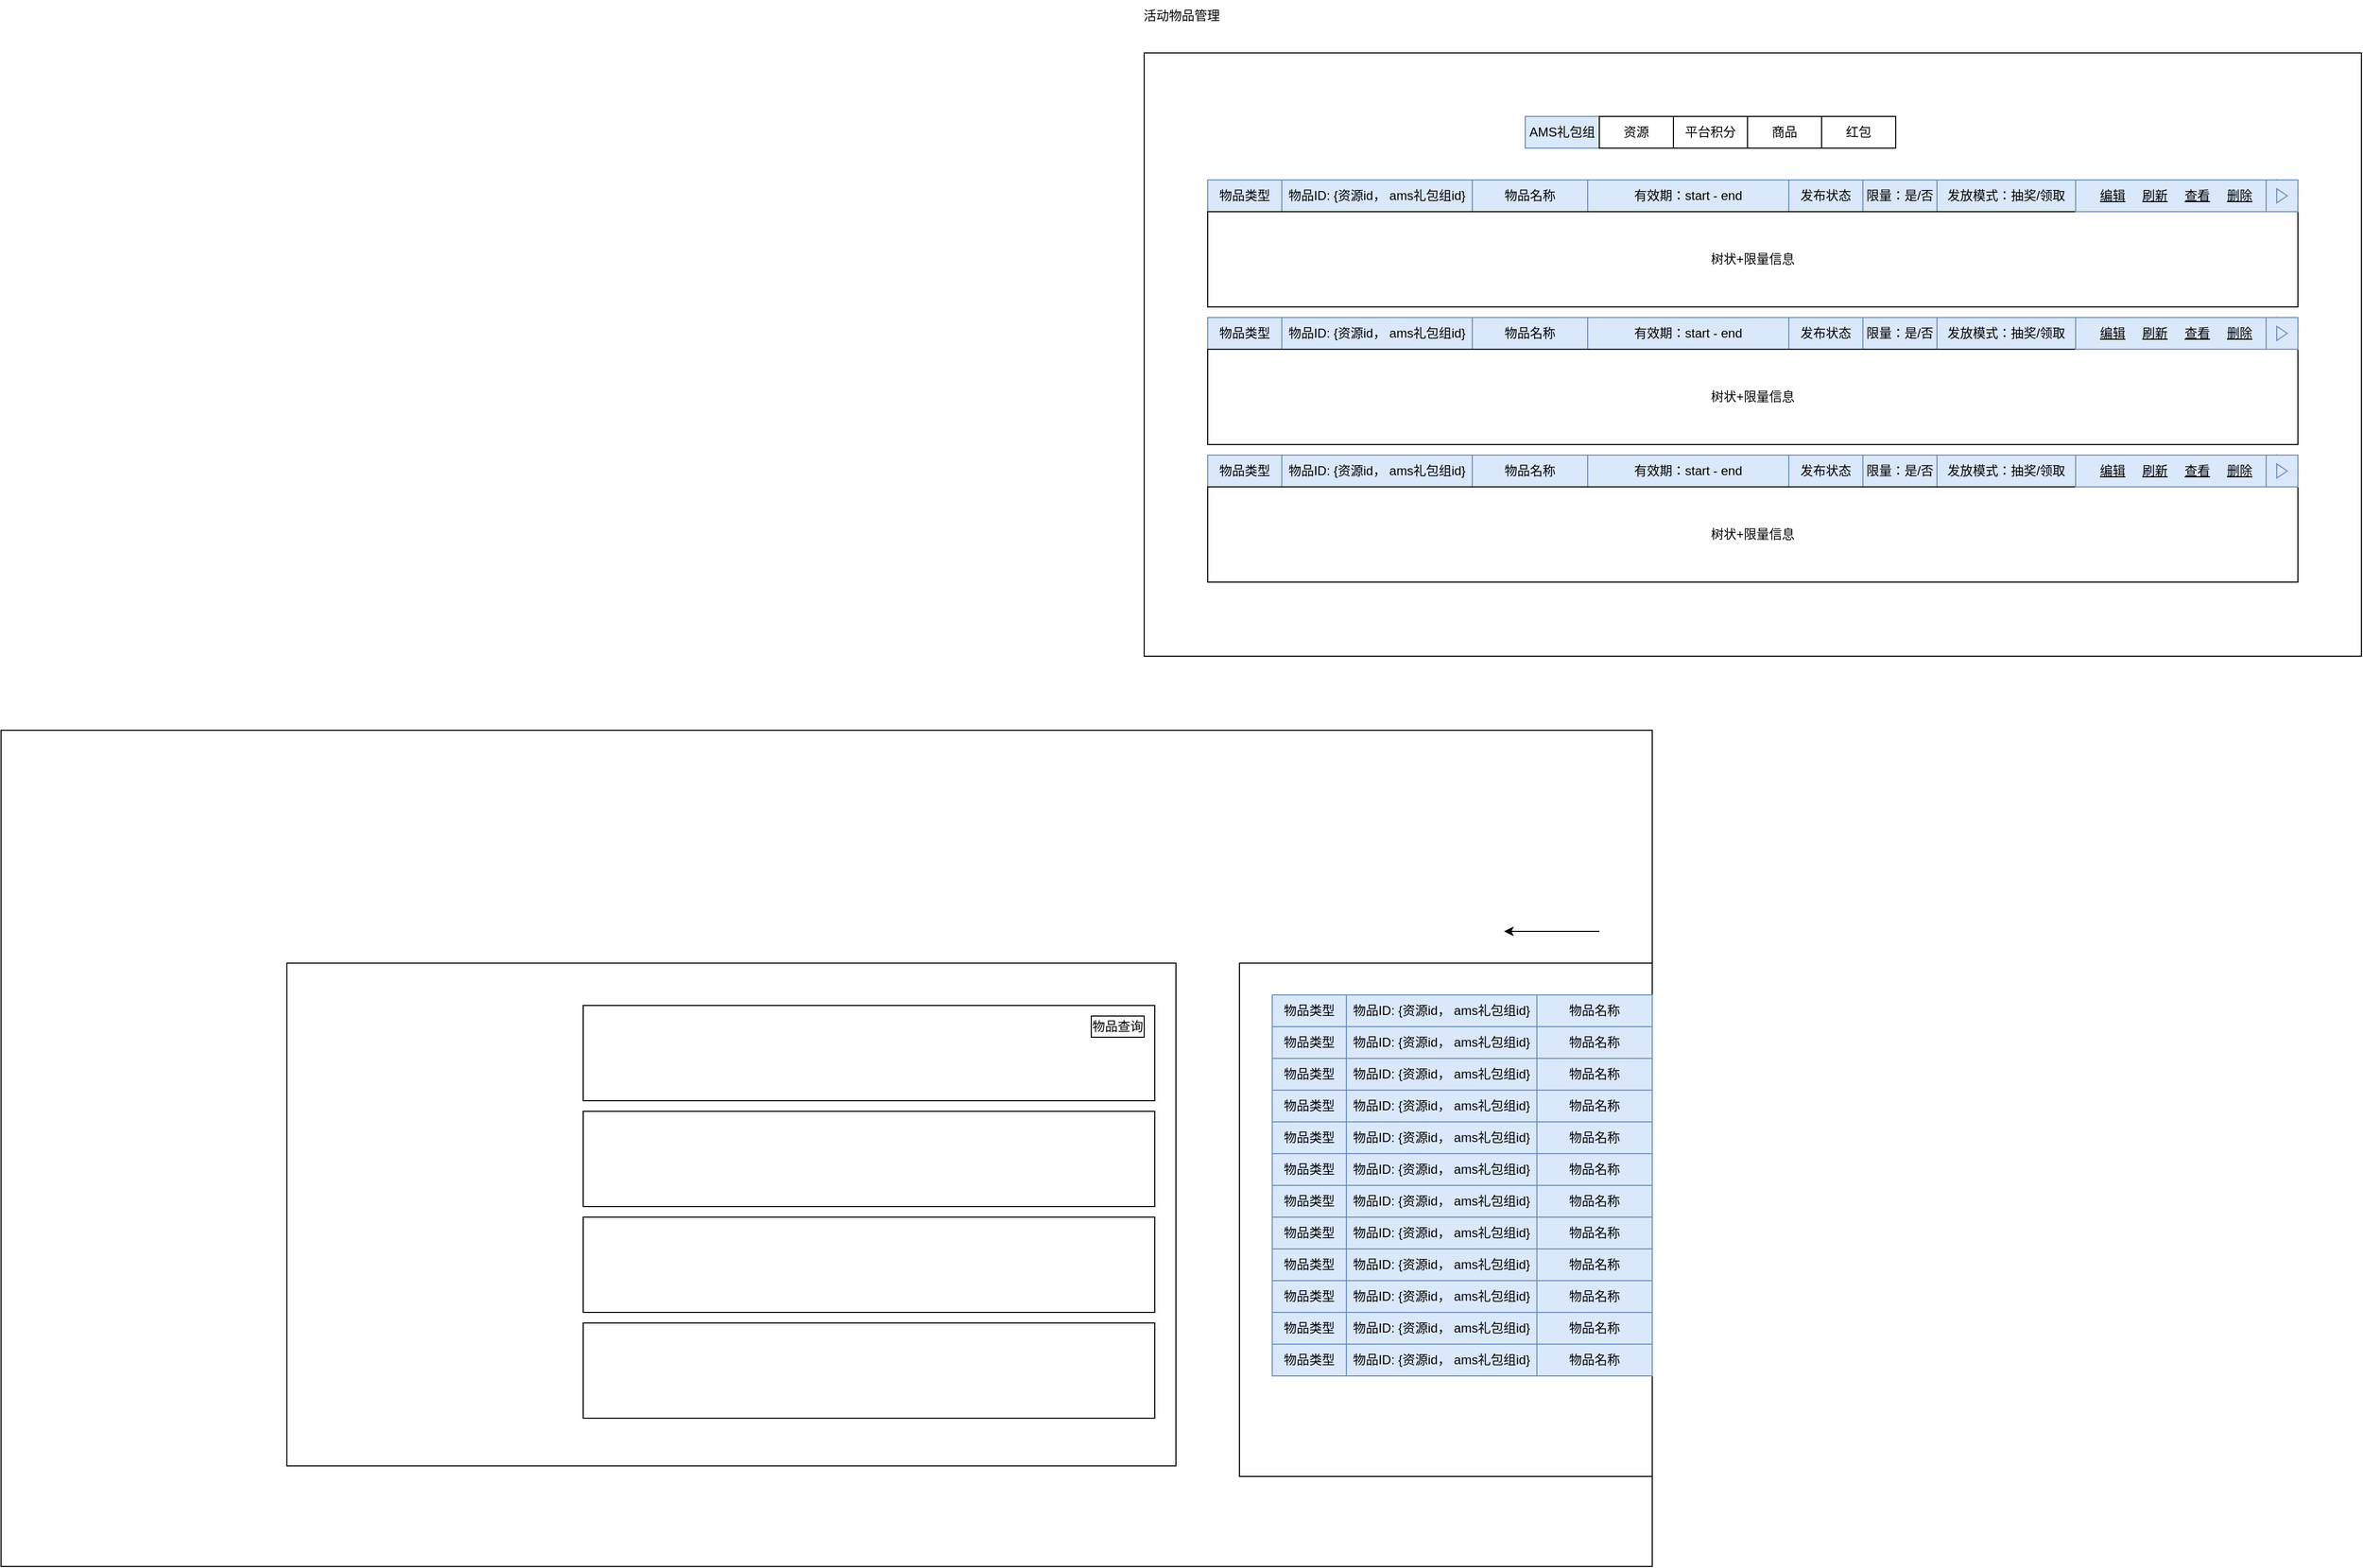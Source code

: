 <mxfile version="24.2.5" type="github">
  <diagram name="Page-1" id="4QDTwvdaZps2GfIds7GK">
    <mxGraphModel dx="3088" dy="772" grid="1" gridSize="10" guides="1" tooltips="1" connect="1" arrows="1" fold="1" page="1" pageScale="1" pageWidth="827" pageHeight="1169" math="0" shadow="0">
      <root>
        <mxCell id="0" />
        <mxCell id="1" parent="0" />
        <mxCell id="xvDXMEZZVHmbCJs-lVe4-50" value="" style="rounded=0;whiteSpace=wrap;html=1;" vertex="1" parent="1">
          <mxGeometry x="-1340" y="770" width="1560" height="790" as="geometry" />
        </mxCell>
        <mxCell id="xvDXMEZZVHmbCJs-lVe4-57" value="" style="rounded=0;whiteSpace=wrap;html=1;" vertex="1" parent="1">
          <mxGeometry x="-170" y="990" width="390" height="485" as="geometry" />
        </mxCell>
        <mxCell id="Wfncw4XuB-igS9cp05zp-1" value="" style="rounded=0;whiteSpace=wrap;html=1;" parent="1" vertex="1">
          <mxGeometry x="-260" y="130" width="1150" height="570" as="geometry" />
        </mxCell>
        <mxCell id="Wfncw4XuB-igS9cp05zp-15" value="物品类型" style="rounded=0;whiteSpace=wrap;html=1;fillColor=#dae8fc;strokeColor=#6c8ebf;" parent="1" vertex="1">
          <mxGeometry x="-200" y="250" width="70" height="30" as="geometry" />
        </mxCell>
        <mxCell id="Wfncw4XuB-igS9cp05zp-16" value="物品ID: {资源id， ams礼包组id}" style="rounded=0;whiteSpace=wrap;html=1;fillColor=#dae8fc;strokeColor=#6c8ebf;" parent="1" vertex="1">
          <mxGeometry x="-130" y="250" width="180" height="30" as="geometry" />
        </mxCell>
        <mxCell id="Wfncw4XuB-igS9cp05zp-18" value="有效期：start - end" style="rounded=0;whiteSpace=wrap;html=1;fillColor=#dae8fc;strokeColor=#6c8ebf;" parent="1" vertex="1">
          <mxGeometry x="159" y="250" width="190" height="30" as="geometry" />
        </mxCell>
        <mxCell id="Wfncw4XuB-igS9cp05zp-19" value="发布状态" style="rounded=0;whiteSpace=wrap;html=1;fillColor=#dae8fc;strokeColor=#6c8ebf;" parent="1" vertex="1">
          <mxGeometry x="349" y="250" width="70" height="30" as="geometry" />
        </mxCell>
        <mxCell id="Wfncw4XuB-igS9cp05zp-20" value="限量：是/否" style="rounded=0;whiteSpace=wrap;html=1;fillColor=#dae8fc;strokeColor=#6c8ebf;" parent="1" vertex="1">
          <mxGeometry x="419" y="250" width="70" height="30" as="geometry" />
        </mxCell>
        <mxCell id="Wfncw4XuB-igS9cp05zp-21" value="发放模式：抽奖/领取" style="rounded=0;whiteSpace=wrap;html=1;fillColor=#dae8fc;strokeColor=#6c8ebf;" parent="1" vertex="1">
          <mxGeometry x="489" y="250" width="131" height="30" as="geometry" />
        </mxCell>
        <mxCell id="Wfncw4XuB-igS9cp05zp-22" value="物品名称" style="rounded=0;whiteSpace=wrap;html=1;fillColor=#dae8fc;strokeColor=#6c8ebf;" parent="1" vertex="1">
          <mxGeometry x="50" y="250" width="109" height="30" as="geometry" />
        </mxCell>
        <mxCell id="Wfncw4XuB-igS9cp05zp-23" value="&lt;span style=&quot;text-align: left;&quot;&gt;AMS礼包组&lt;/span&gt;" style="rounded=0;whiteSpace=wrap;html=1;fillColor=#dae8fc;strokeColor=#6c8ebf;" parent="1" vertex="1">
          <mxGeometry x="100" y="190" width="70" height="30" as="geometry" />
        </mxCell>
        <mxCell id="Wfncw4XuB-igS9cp05zp-24" value="&lt;span style=&quot;text-align: left;&quot;&gt;资源&lt;/span&gt;" style="rounded=0;whiteSpace=wrap;html=1;" parent="1" vertex="1">
          <mxGeometry x="170" y="190" width="70" height="30" as="geometry" />
        </mxCell>
        <mxCell id="Wfncw4XuB-igS9cp05zp-25" value="&lt;span style=&quot;text-align: left;&quot;&gt;平台积分&lt;/span&gt;" style="rounded=0;whiteSpace=wrap;html=1;" parent="1" vertex="1">
          <mxGeometry x="240" y="190" width="70" height="30" as="geometry" />
        </mxCell>
        <mxCell id="Wfncw4XuB-igS9cp05zp-26" value="&lt;span style=&quot;text-align: left;&quot;&gt;商品&lt;/span&gt;" style="rounded=0;whiteSpace=wrap;html=1;" parent="1" vertex="1">
          <mxGeometry x="310" y="190" width="70" height="30" as="geometry" />
        </mxCell>
        <mxCell id="Wfncw4XuB-igS9cp05zp-27" value="&lt;span style=&quot;text-align: left;&quot;&gt;红包&lt;/span&gt;" style="rounded=0;whiteSpace=wrap;html=1;" parent="1" vertex="1">
          <mxGeometry x="380" y="190" width="70" height="30" as="geometry" />
        </mxCell>
        <mxCell id="Wfncw4XuB-igS9cp05zp-28" value="树状+限量信息" style="rounded=0;whiteSpace=wrap;html=1;" parent="1" vertex="1">
          <mxGeometry x="-200" y="280" width="1030" height="90" as="geometry" />
        </mxCell>
        <mxCell id="nZBmrn1bbnHuPf8c53a7-1" value="" style="rounded=0;whiteSpace=wrap;html=1;fillColor=#dae8fc;strokeColor=#6c8ebf;" parent="1" vertex="1">
          <mxGeometry x="620" y="250" width="180" height="30" as="geometry" />
        </mxCell>
        <mxCell id="nZBmrn1bbnHuPf8c53a7-3" value="&lt;u&gt;编辑&lt;/u&gt;" style="text;html=1;align=center;verticalAlign=middle;whiteSpace=wrap;rounded=0;" parent="1" vertex="1">
          <mxGeometry x="635" y="250" width="40" height="30" as="geometry" />
        </mxCell>
        <mxCell id="nZBmrn1bbnHuPf8c53a7-4" value="&lt;u&gt;刷新&lt;/u&gt;" style="text;html=1;align=center;verticalAlign=middle;whiteSpace=wrap;rounded=0;" parent="1" vertex="1">
          <mxGeometry x="675" y="250" width="40" height="30" as="geometry" />
        </mxCell>
        <mxCell id="nZBmrn1bbnHuPf8c53a7-5" value="&lt;u&gt;查看&lt;/u&gt;" style="text;html=1;align=center;verticalAlign=middle;whiteSpace=wrap;rounded=0;" parent="1" vertex="1">
          <mxGeometry x="715" y="250" width="40" height="30" as="geometry" />
        </mxCell>
        <mxCell id="nZBmrn1bbnHuPf8c53a7-6" value="" style="triangle;whiteSpace=wrap;html=1;" parent="1" vertex="1">
          <mxGeometry x="810" y="250" width="20" height="26.67" as="geometry" />
        </mxCell>
        <mxCell id="nZBmrn1bbnHuPf8c53a7-7" value="" style="rounded=0;whiteSpace=wrap;html=1;fillColor=#dae8fc;strokeColor=#6c8ebf;" parent="1" vertex="1">
          <mxGeometry x="800" y="250" width="30" height="30" as="geometry" />
        </mxCell>
        <mxCell id="nZBmrn1bbnHuPf8c53a7-8" value="" style="triangle;whiteSpace=wrap;html=1;fillColor=#dae8fc;strokeColor=#6c8ebf;" parent="1" vertex="1">
          <mxGeometry x="810" y="258.33" width="10" height="13.34" as="geometry" />
        </mxCell>
        <mxCell id="nZBmrn1bbnHuPf8c53a7-42" value="活动物品管理" style="text;html=1;align=center;verticalAlign=middle;resizable=0;points=[];autosize=1;strokeColor=none;fillColor=none;" parent="1" vertex="1">
          <mxGeometry x="-275" y="80" width="100" height="30" as="geometry" />
        </mxCell>
        <mxCell id="nZBmrn1bbnHuPf8c53a7-43" value="&lt;u&gt;删除&lt;/u&gt;" style="text;html=1;align=center;verticalAlign=middle;whiteSpace=wrap;rounded=0;" parent="1" vertex="1">
          <mxGeometry x="755" y="250" width="40" height="30" as="geometry" />
        </mxCell>
        <mxCell id="nZBmrn1bbnHuPf8c53a7-44" value="物品类型" style="rounded=0;whiteSpace=wrap;html=1;fillColor=#dae8fc;strokeColor=#6c8ebf;" parent="1" vertex="1">
          <mxGeometry x="-200" y="380" width="70" height="30" as="geometry" />
        </mxCell>
        <mxCell id="nZBmrn1bbnHuPf8c53a7-45" value="物品ID: {资源id， ams礼包组id}" style="rounded=0;whiteSpace=wrap;html=1;fillColor=#dae8fc;strokeColor=#6c8ebf;" parent="1" vertex="1">
          <mxGeometry x="-130" y="380" width="180" height="30" as="geometry" />
        </mxCell>
        <mxCell id="nZBmrn1bbnHuPf8c53a7-46" value="有效期：start - end" style="rounded=0;whiteSpace=wrap;html=1;fillColor=#dae8fc;strokeColor=#6c8ebf;" parent="1" vertex="1">
          <mxGeometry x="159" y="380" width="190" height="30" as="geometry" />
        </mxCell>
        <mxCell id="nZBmrn1bbnHuPf8c53a7-47" value="发布状态" style="rounded=0;whiteSpace=wrap;html=1;fillColor=#dae8fc;strokeColor=#6c8ebf;" parent="1" vertex="1">
          <mxGeometry x="349" y="380" width="70" height="30" as="geometry" />
        </mxCell>
        <mxCell id="nZBmrn1bbnHuPf8c53a7-48" value="限量：是/否" style="rounded=0;whiteSpace=wrap;html=1;fillColor=#dae8fc;strokeColor=#6c8ebf;" parent="1" vertex="1">
          <mxGeometry x="419" y="380" width="70" height="30" as="geometry" />
        </mxCell>
        <mxCell id="nZBmrn1bbnHuPf8c53a7-49" value="发放模式：抽奖/领取" style="rounded=0;whiteSpace=wrap;html=1;fillColor=#dae8fc;strokeColor=#6c8ebf;" parent="1" vertex="1">
          <mxGeometry x="489" y="380" width="131" height="30" as="geometry" />
        </mxCell>
        <mxCell id="nZBmrn1bbnHuPf8c53a7-50" value="物品名称" style="rounded=0;whiteSpace=wrap;html=1;fillColor=#dae8fc;strokeColor=#6c8ebf;" parent="1" vertex="1">
          <mxGeometry x="50" y="380" width="109" height="30" as="geometry" />
        </mxCell>
        <mxCell id="nZBmrn1bbnHuPf8c53a7-51" value="树状+限量信息" style="rounded=0;whiteSpace=wrap;html=1;" parent="1" vertex="1">
          <mxGeometry x="-200" y="410" width="1030" height="90" as="geometry" />
        </mxCell>
        <mxCell id="nZBmrn1bbnHuPf8c53a7-52" value="" style="rounded=0;whiteSpace=wrap;html=1;fillColor=#dae8fc;strokeColor=#6c8ebf;" parent="1" vertex="1">
          <mxGeometry x="620" y="380" width="180" height="30" as="geometry" />
        </mxCell>
        <mxCell id="nZBmrn1bbnHuPf8c53a7-53" value="&lt;u&gt;编辑&lt;/u&gt;" style="text;html=1;align=center;verticalAlign=middle;whiteSpace=wrap;rounded=0;" parent="1" vertex="1">
          <mxGeometry x="635" y="380" width="40" height="30" as="geometry" />
        </mxCell>
        <mxCell id="nZBmrn1bbnHuPf8c53a7-54" value="&lt;u&gt;刷新&lt;/u&gt;" style="text;html=1;align=center;verticalAlign=middle;whiteSpace=wrap;rounded=0;" parent="1" vertex="1">
          <mxGeometry x="675" y="380" width="40" height="30" as="geometry" />
        </mxCell>
        <mxCell id="nZBmrn1bbnHuPf8c53a7-55" value="&lt;u&gt;查看&lt;/u&gt;" style="text;html=1;align=center;verticalAlign=middle;whiteSpace=wrap;rounded=0;" parent="1" vertex="1">
          <mxGeometry x="715" y="380" width="40" height="30" as="geometry" />
        </mxCell>
        <mxCell id="nZBmrn1bbnHuPf8c53a7-56" value="" style="triangle;whiteSpace=wrap;html=1;" parent="1" vertex="1">
          <mxGeometry x="810" y="380" width="20" height="26.67" as="geometry" />
        </mxCell>
        <mxCell id="nZBmrn1bbnHuPf8c53a7-57" value="" style="rounded=0;whiteSpace=wrap;html=1;fillColor=#dae8fc;strokeColor=#6c8ebf;" parent="1" vertex="1">
          <mxGeometry x="800" y="380" width="30" height="30" as="geometry" />
        </mxCell>
        <mxCell id="nZBmrn1bbnHuPf8c53a7-58" value="" style="triangle;whiteSpace=wrap;html=1;fillColor=#dae8fc;strokeColor=#6c8ebf;" parent="1" vertex="1">
          <mxGeometry x="810" y="388.33" width="10" height="13.34" as="geometry" />
        </mxCell>
        <mxCell id="nZBmrn1bbnHuPf8c53a7-59" value="&lt;u&gt;删除&lt;/u&gt;" style="text;html=1;align=center;verticalAlign=middle;whiteSpace=wrap;rounded=0;" parent="1" vertex="1">
          <mxGeometry x="755" y="380" width="40" height="30" as="geometry" />
        </mxCell>
        <mxCell id="nZBmrn1bbnHuPf8c53a7-60" value="物品类型" style="rounded=0;whiteSpace=wrap;html=1;fillColor=#dae8fc;strokeColor=#6c8ebf;" parent="1" vertex="1">
          <mxGeometry x="-200" y="510" width="70" height="30" as="geometry" />
        </mxCell>
        <mxCell id="nZBmrn1bbnHuPf8c53a7-61" value="物品ID: {资源id， ams礼包组id}" style="rounded=0;whiteSpace=wrap;html=1;fillColor=#dae8fc;strokeColor=#6c8ebf;" parent="1" vertex="1">
          <mxGeometry x="-130" y="510" width="180" height="30" as="geometry" />
        </mxCell>
        <mxCell id="nZBmrn1bbnHuPf8c53a7-62" value="有效期：start - end" style="rounded=0;whiteSpace=wrap;html=1;fillColor=#dae8fc;strokeColor=#6c8ebf;" parent="1" vertex="1">
          <mxGeometry x="159" y="510" width="190" height="30" as="geometry" />
        </mxCell>
        <mxCell id="nZBmrn1bbnHuPf8c53a7-63" value="发布状态" style="rounded=0;whiteSpace=wrap;html=1;fillColor=#dae8fc;strokeColor=#6c8ebf;" parent="1" vertex="1">
          <mxGeometry x="349" y="510" width="70" height="30" as="geometry" />
        </mxCell>
        <mxCell id="nZBmrn1bbnHuPf8c53a7-64" value="限量：是/否" style="rounded=0;whiteSpace=wrap;html=1;fillColor=#dae8fc;strokeColor=#6c8ebf;" parent="1" vertex="1">
          <mxGeometry x="419" y="510" width="70" height="30" as="geometry" />
        </mxCell>
        <mxCell id="nZBmrn1bbnHuPf8c53a7-65" value="发放模式：抽奖/领取" style="rounded=0;whiteSpace=wrap;html=1;fillColor=#dae8fc;strokeColor=#6c8ebf;" parent="1" vertex="1">
          <mxGeometry x="489" y="510" width="131" height="30" as="geometry" />
        </mxCell>
        <mxCell id="nZBmrn1bbnHuPf8c53a7-66" value="物品名称" style="rounded=0;whiteSpace=wrap;html=1;fillColor=#dae8fc;strokeColor=#6c8ebf;" parent="1" vertex="1">
          <mxGeometry x="50" y="510" width="109" height="30" as="geometry" />
        </mxCell>
        <mxCell id="nZBmrn1bbnHuPf8c53a7-67" value="树状+限量信息" style="rounded=0;whiteSpace=wrap;html=1;" parent="1" vertex="1">
          <mxGeometry x="-200" y="540" width="1030" height="90" as="geometry" />
        </mxCell>
        <mxCell id="nZBmrn1bbnHuPf8c53a7-68" value="" style="rounded=0;whiteSpace=wrap;html=1;fillColor=#dae8fc;strokeColor=#6c8ebf;" parent="1" vertex="1">
          <mxGeometry x="620" y="510" width="180" height="30" as="geometry" />
        </mxCell>
        <mxCell id="nZBmrn1bbnHuPf8c53a7-69" value="&lt;u&gt;编辑&lt;/u&gt;" style="text;html=1;align=center;verticalAlign=middle;whiteSpace=wrap;rounded=0;" parent="1" vertex="1">
          <mxGeometry x="635" y="510" width="40" height="30" as="geometry" />
        </mxCell>
        <mxCell id="nZBmrn1bbnHuPf8c53a7-70" value="&lt;u&gt;刷新&lt;/u&gt;" style="text;html=1;align=center;verticalAlign=middle;whiteSpace=wrap;rounded=0;" parent="1" vertex="1">
          <mxGeometry x="675" y="510" width="40" height="30" as="geometry" />
        </mxCell>
        <mxCell id="nZBmrn1bbnHuPf8c53a7-71" value="&lt;u&gt;查看&lt;/u&gt;" style="text;html=1;align=center;verticalAlign=middle;whiteSpace=wrap;rounded=0;" parent="1" vertex="1">
          <mxGeometry x="715" y="510" width="40" height="30" as="geometry" />
        </mxCell>
        <mxCell id="nZBmrn1bbnHuPf8c53a7-72" value="" style="triangle;whiteSpace=wrap;html=1;" parent="1" vertex="1">
          <mxGeometry x="810" y="510" width="20" height="26.67" as="geometry" />
        </mxCell>
        <mxCell id="nZBmrn1bbnHuPf8c53a7-73" value="" style="rounded=0;whiteSpace=wrap;html=1;fillColor=#dae8fc;strokeColor=#6c8ebf;" parent="1" vertex="1">
          <mxGeometry x="800" y="510" width="30" height="30" as="geometry" />
        </mxCell>
        <mxCell id="nZBmrn1bbnHuPf8c53a7-74" value="" style="triangle;whiteSpace=wrap;html=1;fillColor=#dae8fc;strokeColor=#6c8ebf;" parent="1" vertex="1">
          <mxGeometry x="810" y="518.33" width="10" height="13.34" as="geometry" />
        </mxCell>
        <mxCell id="nZBmrn1bbnHuPf8c53a7-75" value="&lt;u&gt;删除&lt;/u&gt;" style="text;html=1;align=center;verticalAlign=middle;whiteSpace=wrap;rounded=0;" parent="1" vertex="1">
          <mxGeometry x="755" y="510" width="40" height="30" as="geometry" />
        </mxCell>
        <mxCell id="xvDXMEZZVHmbCJs-lVe4-1" value="物品类型" style="rounded=0;whiteSpace=wrap;html=1;fillColor=#dae8fc;strokeColor=#6c8ebf;" vertex="1" parent="1">
          <mxGeometry x="-139" y="1020" width="70" height="30" as="geometry" />
        </mxCell>
        <mxCell id="xvDXMEZZVHmbCJs-lVe4-2" value="物品ID: {资源id， ams礼包组id}" style="rounded=0;whiteSpace=wrap;html=1;fillColor=#dae8fc;strokeColor=#6c8ebf;" vertex="1" parent="1">
          <mxGeometry x="-69" y="1020" width="180" height="30" as="geometry" />
        </mxCell>
        <mxCell id="xvDXMEZZVHmbCJs-lVe4-3" value="物品名称" style="rounded=0;whiteSpace=wrap;html=1;fillColor=#dae8fc;strokeColor=#6c8ebf;" vertex="1" parent="1">
          <mxGeometry x="111" y="1020" width="109" height="30" as="geometry" />
        </mxCell>
        <mxCell id="xvDXMEZZVHmbCJs-lVe4-4" value="物品类型" style="rounded=0;whiteSpace=wrap;html=1;fillColor=#dae8fc;strokeColor=#6c8ebf;" vertex="1" parent="1">
          <mxGeometry x="-139" y="1050" width="70" height="30" as="geometry" />
        </mxCell>
        <mxCell id="xvDXMEZZVHmbCJs-lVe4-5" value="物品ID: {资源id， ams礼包组id}" style="rounded=0;whiteSpace=wrap;html=1;fillColor=#dae8fc;strokeColor=#6c8ebf;" vertex="1" parent="1">
          <mxGeometry x="-69" y="1050" width="180" height="30" as="geometry" />
        </mxCell>
        <mxCell id="xvDXMEZZVHmbCJs-lVe4-6" value="物品名称" style="rounded=0;whiteSpace=wrap;html=1;fillColor=#dae8fc;strokeColor=#6c8ebf;" vertex="1" parent="1">
          <mxGeometry x="111" y="1050" width="109" height="30" as="geometry" />
        </mxCell>
        <mxCell id="xvDXMEZZVHmbCJs-lVe4-9" value="物品类型" style="rounded=0;whiteSpace=wrap;html=1;fillColor=#dae8fc;strokeColor=#6c8ebf;" vertex="1" parent="1">
          <mxGeometry x="-139" y="1080" width="70" height="30" as="geometry" />
        </mxCell>
        <mxCell id="xvDXMEZZVHmbCJs-lVe4-10" value="物品ID: {资源id， ams礼包组id}" style="rounded=0;whiteSpace=wrap;html=1;fillColor=#dae8fc;strokeColor=#6c8ebf;" vertex="1" parent="1">
          <mxGeometry x="-69" y="1080" width="180" height="30" as="geometry" />
        </mxCell>
        <mxCell id="xvDXMEZZVHmbCJs-lVe4-11" value="物品名称" style="rounded=0;whiteSpace=wrap;html=1;fillColor=#dae8fc;strokeColor=#6c8ebf;" vertex="1" parent="1">
          <mxGeometry x="111" y="1080" width="109" height="30" as="geometry" />
        </mxCell>
        <mxCell id="xvDXMEZZVHmbCJs-lVe4-12" value="物品类型" style="rounded=0;whiteSpace=wrap;html=1;fillColor=#dae8fc;strokeColor=#6c8ebf;" vertex="1" parent="1">
          <mxGeometry x="-139" y="1110" width="70" height="30" as="geometry" />
        </mxCell>
        <mxCell id="xvDXMEZZVHmbCJs-lVe4-13" value="物品ID: {资源id， ams礼包组id}" style="rounded=0;whiteSpace=wrap;html=1;fillColor=#dae8fc;strokeColor=#6c8ebf;" vertex="1" parent="1">
          <mxGeometry x="-69" y="1110" width="180" height="30" as="geometry" />
        </mxCell>
        <mxCell id="xvDXMEZZVHmbCJs-lVe4-14" value="物品名称" style="rounded=0;whiteSpace=wrap;html=1;fillColor=#dae8fc;strokeColor=#6c8ebf;" vertex="1" parent="1">
          <mxGeometry x="111" y="1110" width="109" height="30" as="geometry" />
        </mxCell>
        <mxCell id="xvDXMEZZVHmbCJs-lVe4-17" value="物品类型" style="rounded=0;whiteSpace=wrap;html=1;fillColor=#dae8fc;strokeColor=#6c8ebf;" vertex="1" parent="1">
          <mxGeometry x="-139" y="1140" width="70" height="30" as="geometry" />
        </mxCell>
        <mxCell id="xvDXMEZZVHmbCJs-lVe4-18" value="物品ID: {资源id， ams礼包组id}" style="rounded=0;whiteSpace=wrap;html=1;fillColor=#dae8fc;strokeColor=#6c8ebf;" vertex="1" parent="1">
          <mxGeometry x="-69" y="1140" width="180" height="30" as="geometry" />
        </mxCell>
        <mxCell id="xvDXMEZZVHmbCJs-lVe4-19" value="物品名称" style="rounded=0;whiteSpace=wrap;html=1;fillColor=#dae8fc;strokeColor=#6c8ebf;" vertex="1" parent="1">
          <mxGeometry x="111" y="1140" width="109" height="30" as="geometry" />
        </mxCell>
        <mxCell id="xvDXMEZZVHmbCJs-lVe4-20" value="物品类型" style="rounded=0;whiteSpace=wrap;html=1;fillColor=#dae8fc;strokeColor=#6c8ebf;" vertex="1" parent="1">
          <mxGeometry x="-139" y="1170" width="70" height="30" as="geometry" />
        </mxCell>
        <mxCell id="xvDXMEZZVHmbCJs-lVe4-21" value="物品ID: {资源id， ams礼包组id}" style="rounded=0;whiteSpace=wrap;html=1;fillColor=#dae8fc;strokeColor=#6c8ebf;" vertex="1" parent="1">
          <mxGeometry x="-69" y="1170" width="180" height="30" as="geometry" />
        </mxCell>
        <mxCell id="xvDXMEZZVHmbCJs-lVe4-22" value="物品名称" style="rounded=0;whiteSpace=wrap;html=1;fillColor=#dae8fc;strokeColor=#6c8ebf;" vertex="1" parent="1">
          <mxGeometry x="111" y="1170" width="109" height="30" as="geometry" />
        </mxCell>
        <mxCell id="xvDXMEZZVHmbCJs-lVe4-25" value="物品类型" style="rounded=0;whiteSpace=wrap;html=1;fillColor=#dae8fc;strokeColor=#6c8ebf;" vertex="1" parent="1">
          <mxGeometry x="-139" y="1200" width="70" height="30" as="geometry" />
        </mxCell>
        <mxCell id="xvDXMEZZVHmbCJs-lVe4-26" value="物品ID: {资源id， ams礼包组id}" style="rounded=0;whiteSpace=wrap;html=1;fillColor=#dae8fc;strokeColor=#6c8ebf;" vertex="1" parent="1">
          <mxGeometry x="-69" y="1200" width="180" height="30" as="geometry" />
        </mxCell>
        <mxCell id="xvDXMEZZVHmbCJs-lVe4-27" value="物品名称" style="rounded=0;whiteSpace=wrap;html=1;fillColor=#dae8fc;strokeColor=#6c8ebf;" vertex="1" parent="1">
          <mxGeometry x="111" y="1200" width="109" height="30" as="geometry" />
        </mxCell>
        <mxCell id="xvDXMEZZVHmbCJs-lVe4-28" value="物品类型" style="rounded=0;whiteSpace=wrap;html=1;fillColor=#dae8fc;strokeColor=#6c8ebf;" vertex="1" parent="1">
          <mxGeometry x="-139" y="1230" width="70" height="30" as="geometry" />
        </mxCell>
        <mxCell id="xvDXMEZZVHmbCJs-lVe4-29" value="物品ID: {资源id， ams礼包组id}" style="rounded=0;whiteSpace=wrap;html=1;fillColor=#dae8fc;strokeColor=#6c8ebf;" vertex="1" parent="1">
          <mxGeometry x="-69" y="1230" width="180" height="30" as="geometry" />
        </mxCell>
        <mxCell id="xvDXMEZZVHmbCJs-lVe4-30" value="物品名称" style="rounded=0;whiteSpace=wrap;html=1;fillColor=#dae8fc;strokeColor=#6c8ebf;" vertex="1" parent="1">
          <mxGeometry x="111" y="1230" width="109" height="30" as="geometry" />
        </mxCell>
        <mxCell id="xvDXMEZZVHmbCJs-lVe4-33" value="物品类型" style="rounded=0;whiteSpace=wrap;html=1;fillColor=#dae8fc;strokeColor=#6c8ebf;" vertex="1" parent="1">
          <mxGeometry x="-139" y="1260" width="70" height="30" as="geometry" />
        </mxCell>
        <mxCell id="xvDXMEZZVHmbCJs-lVe4-34" value="物品ID: {资源id， ams礼包组id}" style="rounded=0;whiteSpace=wrap;html=1;fillColor=#dae8fc;strokeColor=#6c8ebf;" vertex="1" parent="1">
          <mxGeometry x="-69" y="1260" width="180" height="30" as="geometry" />
        </mxCell>
        <mxCell id="xvDXMEZZVHmbCJs-lVe4-35" value="物品名称" style="rounded=0;whiteSpace=wrap;html=1;fillColor=#dae8fc;strokeColor=#6c8ebf;" vertex="1" parent="1">
          <mxGeometry x="111" y="1260" width="109" height="30" as="geometry" />
        </mxCell>
        <mxCell id="xvDXMEZZVHmbCJs-lVe4-36" value="物品类型" style="rounded=0;whiteSpace=wrap;html=1;fillColor=#dae8fc;strokeColor=#6c8ebf;" vertex="1" parent="1">
          <mxGeometry x="-139" y="1290" width="70" height="30" as="geometry" />
        </mxCell>
        <mxCell id="xvDXMEZZVHmbCJs-lVe4-37" value="物品ID: {资源id， ams礼包组id}" style="rounded=0;whiteSpace=wrap;html=1;fillColor=#dae8fc;strokeColor=#6c8ebf;" vertex="1" parent="1">
          <mxGeometry x="-69" y="1290" width="180" height="30" as="geometry" />
        </mxCell>
        <mxCell id="xvDXMEZZVHmbCJs-lVe4-38" value="物品名称" style="rounded=0;whiteSpace=wrap;html=1;fillColor=#dae8fc;strokeColor=#6c8ebf;" vertex="1" parent="1">
          <mxGeometry x="111" y="1290" width="109" height="30" as="geometry" />
        </mxCell>
        <mxCell id="xvDXMEZZVHmbCJs-lVe4-41" value="物品类型" style="rounded=0;whiteSpace=wrap;html=1;fillColor=#dae8fc;strokeColor=#6c8ebf;" vertex="1" parent="1">
          <mxGeometry x="-139" y="1320" width="70" height="30" as="geometry" />
        </mxCell>
        <mxCell id="xvDXMEZZVHmbCJs-lVe4-42" value="物品ID: {资源id， ams礼包组id}" style="rounded=0;whiteSpace=wrap;html=1;fillColor=#dae8fc;strokeColor=#6c8ebf;" vertex="1" parent="1">
          <mxGeometry x="-69" y="1320" width="180" height="30" as="geometry" />
        </mxCell>
        <mxCell id="xvDXMEZZVHmbCJs-lVe4-43" value="物品名称" style="rounded=0;whiteSpace=wrap;html=1;fillColor=#dae8fc;strokeColor=#6c8ebf;" vertex="1" parent="1">
          <mxGeometry x="111" y="1320" width="109" height="30" as="geometry" />
        </mxCell>
        <mxCell id="xvDXMEZZVHmbCJs-lVe4-44" value="物品类型" style="rounded=0;whiteSpace=wrap;html=1;fillColor=#dae8fc;strokeColor=#6c8ebf;" vertex="1" parent="1">
          <mxGeometry x="-139" y="1350" width="70" height="30" as="geometry" />
        </mxCell>
        <mxCell id="xvDXMEZZVHmbCJs-lVe4-45" value="物品ID: {资源id， ams礼包组id}" style="rounded=0;whiteSpace=wrap;html=1;fillColor=#dae8fc;strokeColor=#6c8ebf;" vertex="1" parent="1">
          <mxGeometry x="-69" y="1350" width="180" height="30" as="geometry" />
        </mxCell>
        <mxCell id="xvDXMEZZVHmbCJs-lVe4-46" value="物品名称" style="rounded=0;whiteSpace=wrap;html=1;fillColor=#dae8fc;strokeColor=#6c8ebf;" vertex="1" parent="1">
          <mxGeometry x="111" y="1350" width="109" height="30" as="geometry" />
        </mxCell>
        <mxCell id="xvDXMEZZVHmbCJs-lVe4-49" value="" style="rounded=0;whiteSpace=wrap;html=1;" vertex="1" parent="1">
          <mxGeometry x="-1070" y="990" width="840" height="475" as="geometry" />
        </mxCell>
        <mxCell id="xvDXMEZZVHmbCJs-lVe4-51" value="" style="rounded=0;whiteSpace=wrap;html=1;" vertex="1" parent="1">
          <mxGeometry x="-790" y="1030" width="540" height="90" as="geometry" />
        </mxCell>
        <mxCell id="xvDXMEZZVHmbCJs-lVe4-52" value="" style="rounded=0;whiteSpace=wrap;html=1;" vertex="1" parent="1">
          <mxGeometry x="-790" y="1130" width="540" height="90" as="geometry" />
        </mxCell>
        <mxCell id="xvDXMEZZVHmbCJs-lVe4-53" value="" style="rounded=0;whiteSpace=wrap;html=1;" vertex="1" parent="1">
          <mxGeometry x="-790" y="1130" width="540" height="90" as="geometry" />
        </mxCell>
        <mxCell id="xvDXMEZZVHmbCJs-lVe4-54" value="" style="rounded=0;whiteSpace=wrap;html=1;" vertex="1" parent="1">
          <mxGeometry x="-790" y="1230" width="540" height="90" as="geometry" />
        </mxCell>
        <mxCell id="xvDXMEZZVHmbCJs-lVe4-55" value="" style="rounded=0;whiteSpace=wrap;html=1;" vertex="1" parent="1">
          <mxGeometry x="-790" y="1330" width="540" height="90" as="geometry" />
        </mxCell>
        <mxCell id="xvDXMEZZVHmbCJs-lVe4-56" value="物品查询" style="rounded=0;whiteSpace=wrap;html=1;" vertex="1" parent="1">
          <mxGeometry x="-310" y="1040" width="50" height="20" as="geometry" />
        </mxCell>
        <mxCell id="xvDXMEZZVHmbCJs-lVe4-58" value="" style="endArrow=classic;html=1;rounded=0;" edge="1" parent="1">
          <mxGeometry width="50" height="50" relative="1" as="geometry">
            <mxPoint x="170" y="960" as="sourcePoint" />
            <mxPoint x="80" y="960" as="targetPoint" />
          </mxGeometry>
        </mxCell>
      </root>
    </mxGraphModel>
  </diagram>
</mxfile>
